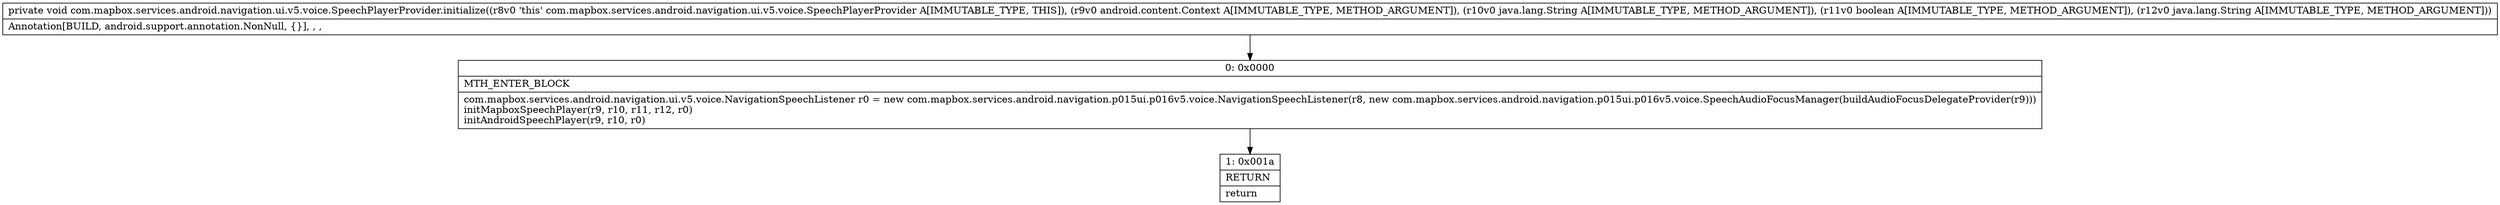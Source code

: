 digraph "CFG forcom.mapbox.services.android.navigation.ui.v5.voice.SpeechPlayerProvider.initialize(Landroid\/content\/Context;Ljava\/lang\/String;ZLjava\/lang\/String;)V" {
Node_0 [shape=record,label="{0\:\ 0x0000|MTH_ENTER_BLOCK\l|com.mapbox.services.android.navigation.ui.v5.voice.NavigationSpeechListener r0 = new com.mapbox.services.android.navigation.p015ui.p016v5.voice.NavigationSpeechListener(r8, new com.mapbox.services.android.navigation.p015ui.p016v5.voice.SpeechAudioFocusManager(buildAudioFocusDelegateProvider(r9)))\linitMapboxSpeechPlayer(r9, r10, r11, r12, r0)\linitAndroidSpeechPlayer(r9, r10, r0)\l}"];
Node_1 [shape=record,label="{1\:\ 0x001a|RETURN\l|return\l}"];
MethodNode[shape=record,label="{private void com.mapbox.services.android.navigation.ui.v5.voice.SpeechPlayerProvider.initialize((r8v0 'this' com.mapbox.services.android.navigation.ui.v5.voice.SpeechPlayerProvider A[IMMUTABLE_TYPE, THIS]), (r9v0 android.content.Context A[IMMUTABLE_TYPE, METHOD_ARGUMENT]), (r10v0 java.lang.String A[IMMUTABLE_TYPE, METHOD_ARGUMENT]), (r11v0 boolean A[IMMUTABLE_TYPE, METHOD_ARGUMENT]), (r12v0 java.lang.String A[IMMUTABLE_TYPE, METHOD_ARGUMENT]))  | Annotation[BUILD, android.support.annotation.NonNull, \{\}], , , \l}"];
MethodNode -> Node_0;
Node_0 -> Node_1;
}

